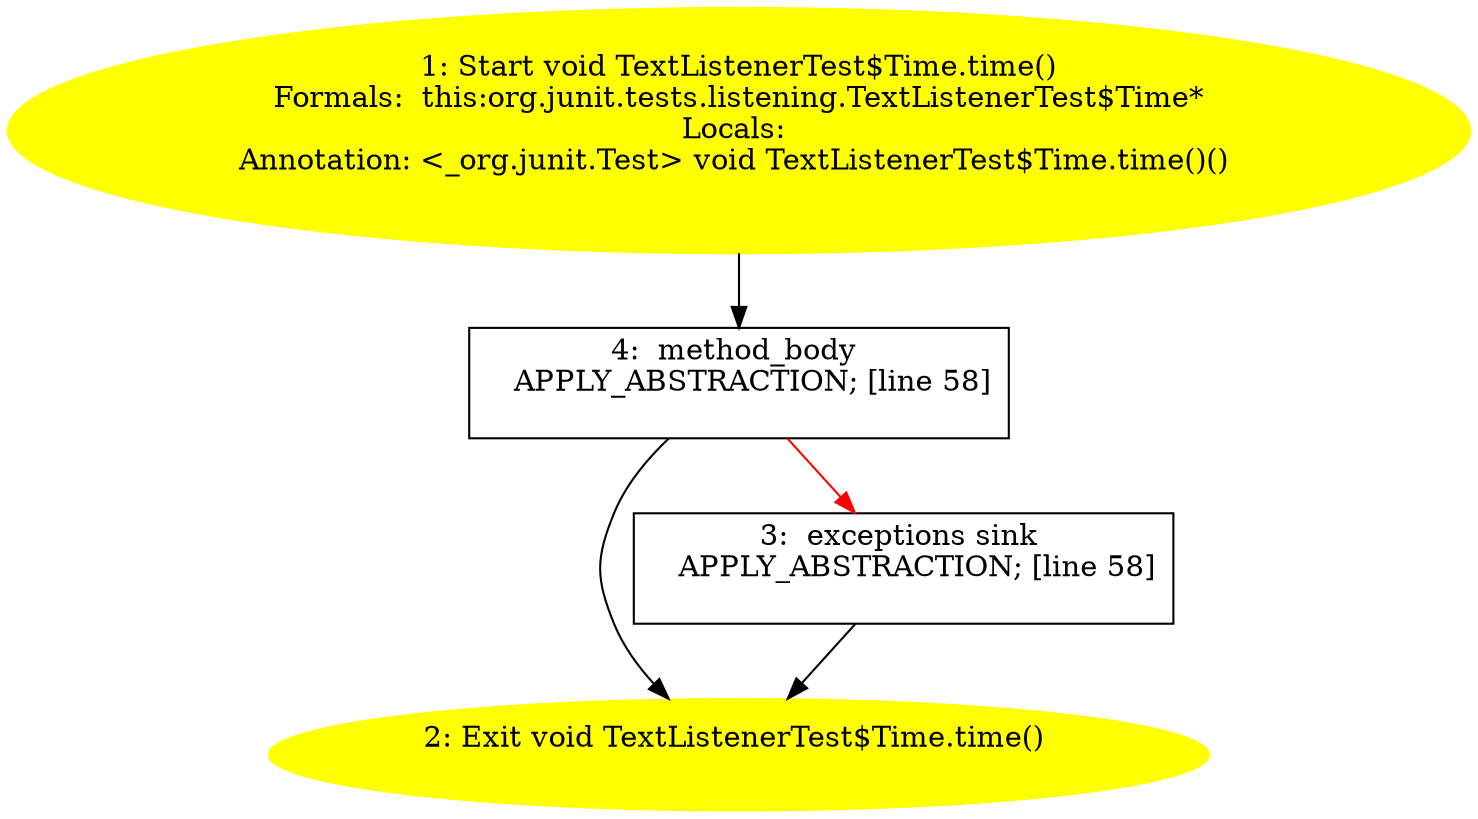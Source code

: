 /* @generated */
digraph cfg {
"org.junit.tests.listening.TextListenerTest$Time.time():void.93879523f9b16420430b63c0d1d24f05_1" [label="1: Start void TextListenerTest$Time.time()\nFormals:  this:org.junit.tests.listening.TextListenerTest$Time*\nLocals: \nAnnotation: <_org.junit.Test> void TextListenerTest$Time.time()() \n  " color=yellow style=filled]
	

	 "org.junit.tests.listening.TextListenerTest$Time.time():void.93879523f9b16420430b63c0d1d24f05_1" -> "org.junit.tests.listening.TextListenerTest$Time.time():void.93879523f9b16420430b63c0d1d24f05_4" ;
"org.junit.tests.listening.TextListenerTest$Time.time():void.93879523f9b16420430b63c0d1d24f05_2" [label="2: Exit void TextListenerTest$Time.time() \n  " color=yellow style=filled]
	

"org.junit.tests.listening.TextListenerTest$Time.time():void.93879523f9b16420430b63c0d1d24f05_3" [label="3:  exceptions sink \n   APPLY_ABSTRACTION; [line 58]\n " shape="box"]
	

	 "org.junit.tests.listening.TextListenerTest$Time.time():void.93879523f9b16420430b63c0d1d24f05_3" -> "org.junit.tests.listening.TextListenerTest$Time.time():void.93879523f9b16420430b63c0d1d24f05_2" ;
"org.junit.tests.listening.TextListenerTest$Time.time():void.93879523f9b16420430b63c0d1d24f05_4" [label="4:  method_body \n   APPLY_ABSTRACTION; [line 58]\n " shape="box"]
	

	 "org.junit.tests.listening.TextListenerTest$Time.time():void.93879523f9b16420430b63c0d1d24f05_4" -> "org.junit.tests.listening.TextListenerTest$Time.time():void.93879523f9b16420430b63c0d1d24f05_2" ;
	 "org.junit.tests.listening.TextListenerTest$Time.time():void.93879523f9b16420430b63c0d1d24f05_4" -> "org.junit.tests.listening.TextListenerTest$Time.time():void.93879523f9b16420430b63c0d1d24f05_3" [color="red" ];
}
